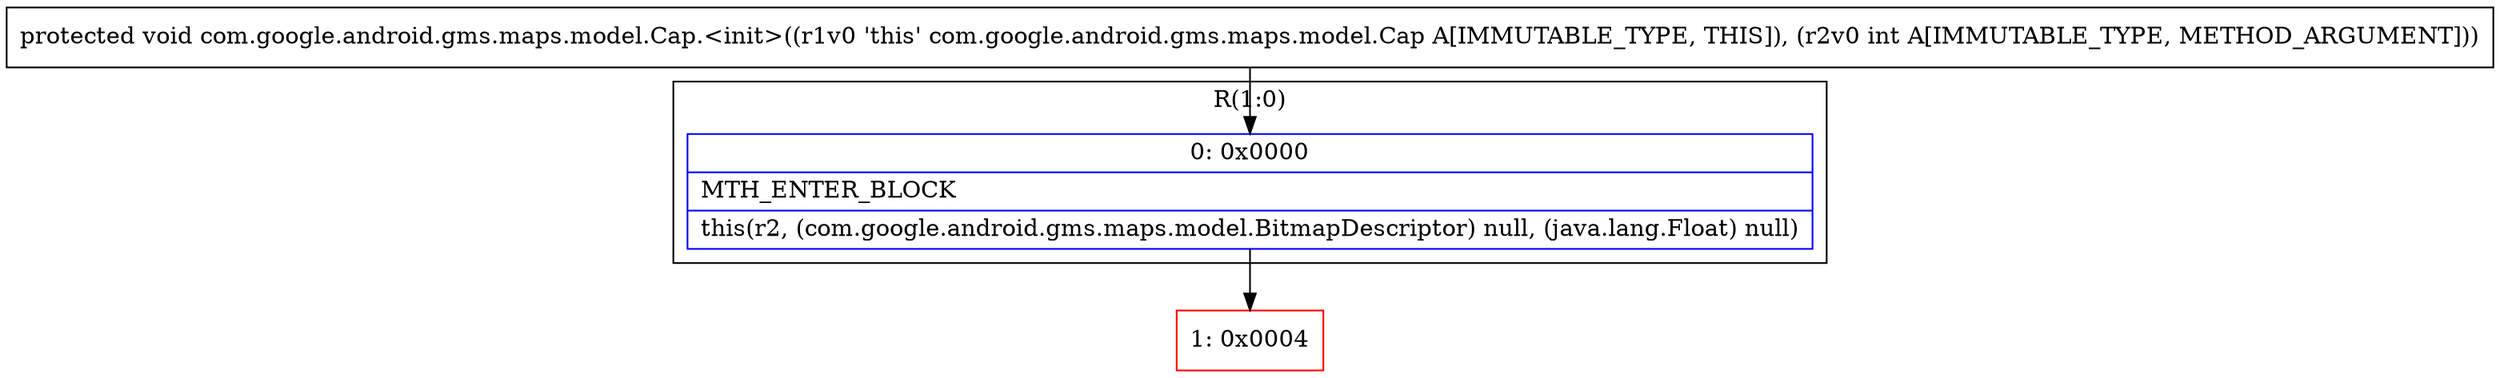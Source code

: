 digraph "CFG forcom.google.android.gms.maps.model.Cap.\<init\>(I)V" {
subgraph cluster_Region_2122722509 {
label = "R(1:0)";
node [shape=record,color=blue];
Node_0 [shape=record,label="{0\:\ 0x0000|MTH_ENTER_BLOCK\l|this(r2, (com.google.android.gms.maps.model.BitmapDescriptor) null, (java.lang.Float) null)\l}"];
}
Node_1 [shape=record,color=red,label="{1\:\ 0x0004}"];
MethodNode[shape=record,label="{protected void com.google.android.gms.maps.model.Cap.\<init\>((r1v0 'this' com.google.android.gms.maps.model.Cap A[IMMUTABLE_TYPE, THIS]), (r2v0 int A[IMMUTABLE_TYPE, METHOD_ARGUMENT])) }"];
MethodNode -> Node_0;
Node_0 -> Node_1;
}

